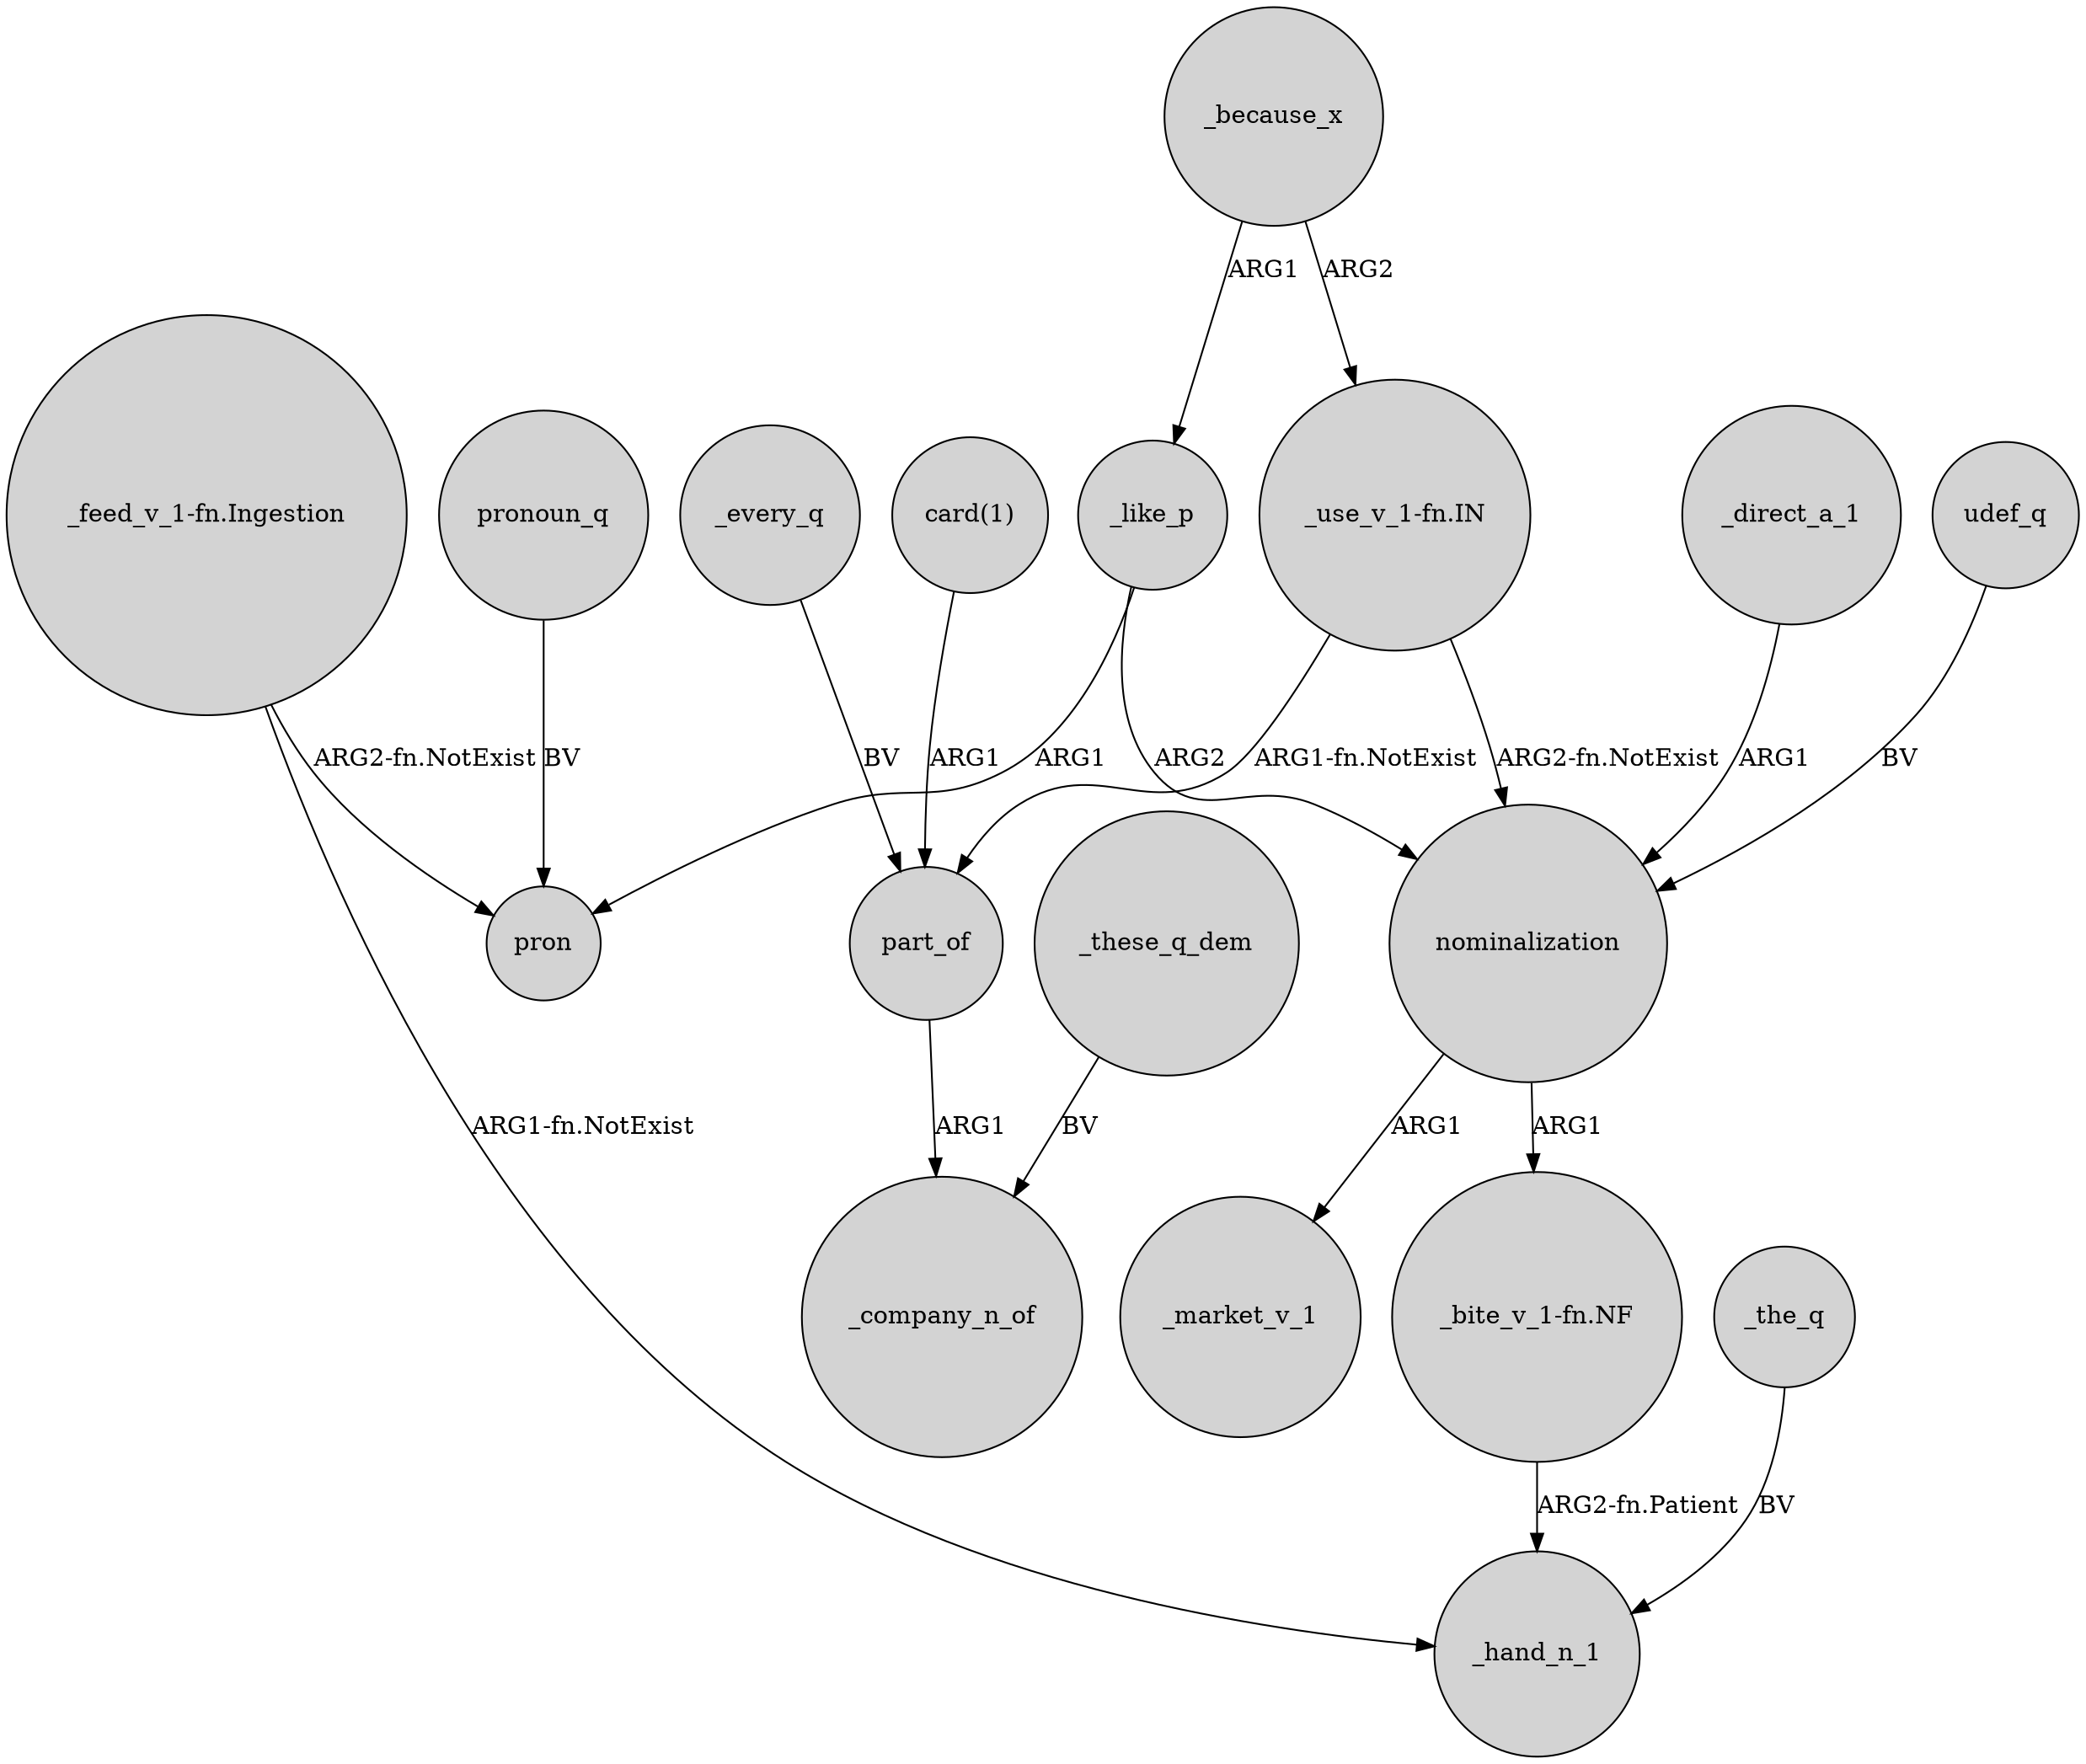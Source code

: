 digraph {
	node [shape=circle style=filled]
	nominalization -> _market_v_1 [label=ARG1]
	"_feed_v_1-fn.Ingestion" -> _hand_n_1 [label="ARG1-fn.NotExist"]
	_like_p -> pron [label=ARG1]
	"_bite_v_1-fn.NF" -> _hand_n_1 [label="ARG2-fn.Patient"]
	_because_x -> "_use_v_1-fn.IN" [label=ARG2]
	_the_q -> _hand_n_1 [label=BV]
	_these_q_dem -> _company_n_of [label=BV]
	"_use_v_1-fn.IN" -> nominalization [label="ARG2-fn.NotExist"]
	pronoun_q -> pron [label=BV]
	part_of -> _company_n_of [label=ARG1]
	_every_q -> part_of [label=BV]
	"_use_v_1-fn.IN" -> part_of [label="ARG1-fn.NotExist"]
	udef_q -> nominalization [label=BV]
	"card(1)" -> part_of [label=ARG1]
	_because_x -> _like_p [label=ARG1]
	_direct_a_1 -> nominalization [label=ARG1]
	_like_p -> nominalization [label=ARG2]
	nominalization -> "_bite_v_1-fn.NF" [label=ARG1]
	"_feed_v_1-fn.Ingestion" -> pron [label="ARG2-fn.NotExist"]
}
